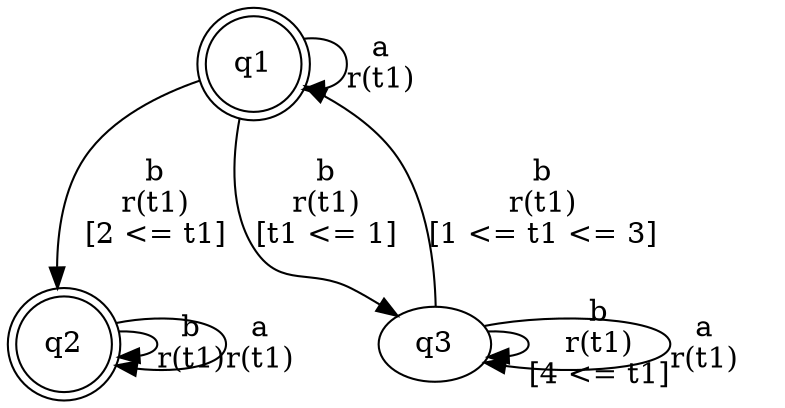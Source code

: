 digraph "tests_1/test41/solution501/solution" {
	q1[label=q1 shape=doublecircle]
	q2[label=q2 shape=doublecircle]
	q3[label=q3]
	q1 -> q2[label="b\nr(t1)\n[2 <= t1]"]
	q2 -> q2[label="b\nr(t1)\n"]
	q2 -> q2[label="a\nr(t1)\n"]
	q1 -> q3[label="b\nr(t1)\n[t1 <= 1]"]
	q3 -> q3[label="b\nr(t1)\n[4 <= t1]"]
	q3 -> q1[label="b\nr(t1)\n[1 <= t1 <= 3]"]
	q3 -> q3[label="a\nr(t1)\n"]
	q1 -> q1[label="a\nr(t1)\n"]
}
